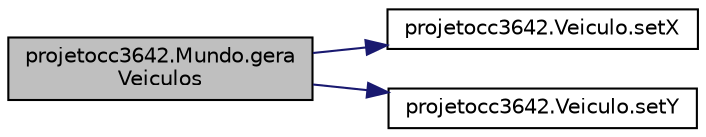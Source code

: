 digraph "projetocc3642.Mundo.geraVeiculos"
{
  edge [fontname="Helvetica",fontsize="10",labelfontname="Helvetica",labelfontsize="10"];
  node [fontname="Helvetica",fontsize="10",shape=record];
  rankdir="LR";
  Node23 [label="projetocc3642.Mundo.gera\lVeiculos",height=0.2,width=0.4,color="black", fillcolor="grey75", style="filled", fontcolor="black"];
  Node23 -> Node24 [color="midnightblue",fontsize="10",style="solid",fontname="Helvetica"];
  Node24 [label="projetocc3642.Veiculo.setX",height=0.2,width=0.4,color="black", fillcolor="white", style="filled",URL="$classprojetocc3642_1_1_veiculo.html#a36c3196f53366f42a4f92baad23cd288",tooltip="Seta um valor aleatório para o parâmetro x do veículo. "];
  Node23 -> Node25 [color="midnightblue",fontsize="10",style="solid",fontname="Helvetica"];
  Node25 [label="projetocc3642.Veiculo.setY",height=0.2,width=0.4,color="black", fillcolor="white", style="filled",URL="$classprojetocc3642_1_1_veiculo.html#a513d4f5392f1fd8a6f9ee6970f9a178c",tooltip="Seta um valor aleatório para o parâmetro y do veículo. "];
}
